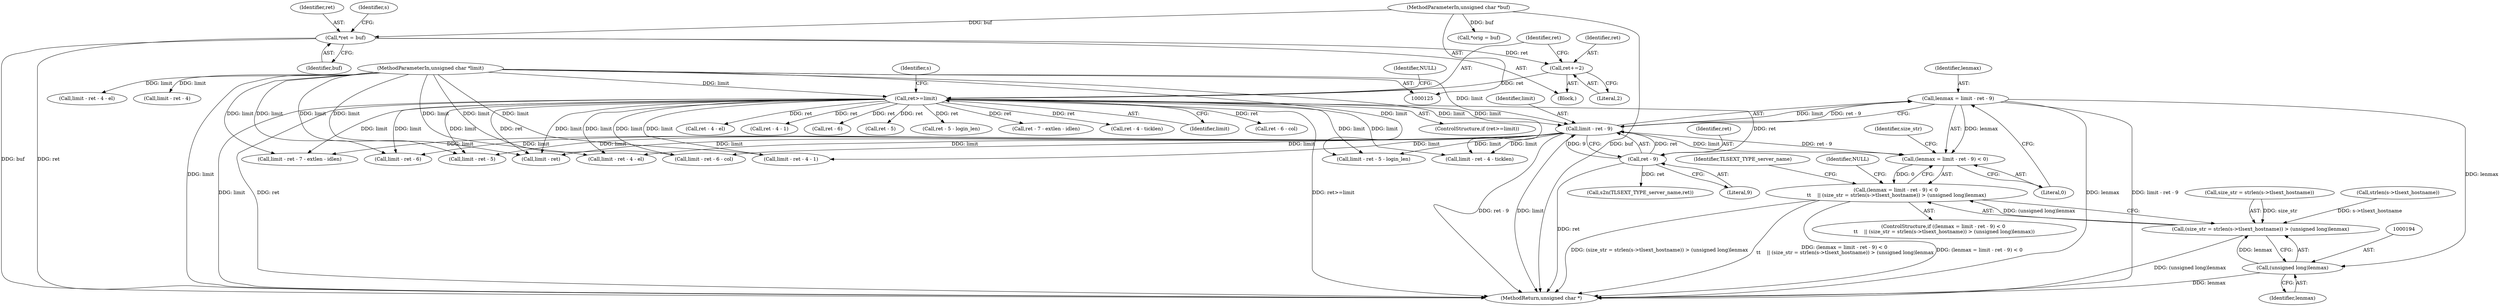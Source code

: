 digraph "0_openssl_2b0532f3984324ebe1236a63d15893792384328d@integer" {
"1000178" [label="(Call,lenmax = limit - ret - 9)"];
"1000180" [label="(Call,limit - ret - 9)"];
"1000161" [label="(Call,ret>=limit)"];
"1000157" [label="(Call,ret+=2)"];
"1000139" [label="(Call,*ret = buf)"];
"1000127" [label="(MethodParameterIn,unsigned char *buf)"];
"1000128" [label="(MethodParameterIn,unsigned char *limit)"];
"1000182" [label="(Call,ret - 9)"];
"1000177" [label="(Call,(lenmax = limit - ret - 9) < 0)"];
"1000176" [label="(Call,(lenmax = limit - ret - 9) < 0 \n\t\t    || (size_str = strlen(s->tlsext_hostname)) > (unsigned long)lenmax)"];
"1000193" [label="(Call,(unsigned long)lenmax)"];
"1000186" [label="(Call,(size_str = strlen(s->tlsext_hostname)) > (unsigned long)lenmax)"];
"1000128" [label="(MethodParameterIn,unsigned char *limit)"];
"1000135" [label="(Call,*orig = buf)"];
"1001003" [label="(Call,limit - ret - 4 - el)"];
"1000189" [label="(Call,strlen(s->tlsext_hostname))"];
"1000973" [label="(Call,limit - ret - 4)"];
"1000195" [label="(Identifier,lenmax)"];
"1000254" [label="(Call,ret - 4 - el)"];
"1000924" [label="(Call,ret - 4 - 1)"];
"1000443" [label="(Call,ret - 6)"];
"1000185" [label="(Literal,0)"];
"1000369" [label="(Call,ret - 5)"];
"1000193" [label="(Call,(unsigned long)lenmax)"];
"1000321" [label="(Call,ret - 5 - login_len)"];
"1000835" [label="(Call,ret - 7 - extlen - idlen)"];
"1000615" [label="(Call,ret - 4 - ticklen)"];
"1000182" [label="(Call,ret - 9)"];
"1000176" [label="(Call,(lenmax = limit - ret - 9) < 0 \n\t\t    || (size_str = strlen(s->tlsext_hostname)) > (unsigned long)lenmax)"];
"1000163" [label="(Identifier,limit)"];
"1000175" [label="(ControlStructure,if ((lenmax = limit - ret - 9) < 0 \n\t\t    || (size_str = strlen(s->tlsext_hostname)) > (unsigned long)lenmax))"];
"1000441" [label="(Call,limit - ret - 6)"];
"1000169" [label="(Identifier,s)"];
"1000714" [label="(Call,ret - 6 - col)"];
"1000179" [label="(Identifier,lenmax)"];
"1000367" [label="(Call,limit - ret - 5)"];
"1000139" [label="(Call,*ret = buf)"];
"1000159" [label="(Literal,2)"];
"1000140" [label="(Identifier,ret)"];
"1000654" [label="(Call,limit - ret)"];
"1000252" [label="(Call,limit - ret - 4 - el)"];
"1000162" [label="(Identifier,ret)"];
"1000178" [label="(Call,lenmax = limit - ret - 9)"];
"1000187" [label="(Call,size_str = strlen(s->tlsext_hostname))"];
"1000180" [label="(Call,limit - ret - 9)"];
"1000181" [label="(Identifier,limit)"];
"1000161" [label="(Call,ret>=limit)"];
"1000712" [label="(Call,limit - ret - 6 - col)"];
"1000186" [label="(Call,(size_str = strlen(s->tlsext_hostname)) > (unsigned long)lenmax)"];
"1000177" [label="(Call,(lenmax = limit - ret - 9) < 0)"];
"1000922" [label="(Call,limit - ret - 4 - 1)"];
"1001118" [label="(MethodReturn,unsigned char *)"];
"1000160" [label="(ControlStructure,if (ret>=limit))"];
"1000127" [label="(MethodParameterIn,unsigned char *buf)"];
"1000165" [label="(Identifier,NULL)"];
"1000199" [label="(Identifier,TLSEXT_TYPE_server_name)"];
"1000146" [label="(Identifier,s)"];
"1000319" [label="(Call,limit - ret - 5 - login_len)"];
"1000141" [label="(Identifier,buf)"];
"1000198" [label="(Call,s2n(TLSEXT_TYPE_server_name,ret))"];
"1000613" [label="(Call,limit - ret - 4 - ticklen)"];
"1000158" [label="(Identifier,ret)"];
"1000184" [label="(Literal,9)"];
"1000833" [label="(Call,limit - ret - 7 - extlen - idlen)"];
"1000129" [label="(Block,)"];
"1000183" [label="(Identifier,ret)"];
"1000157" [label="(Call,ret+=2)"];
"1000188" [label="(Identifier,size_str)"];
"1000197" [label="(Identifier,NULL)"];
"1000178" -> "1000177"  [label="AST: "];
"1000178" -> "1000180"  [label="CFG: "];
"1000179" -> "1000178"  [label="AST: "];
"1000180" -> "1000178"  [label="AST: "];
"1000185" -> "1000178"  [label="CFG: "];
"1000178" -> "1001118"  [label="DDG: lenmax"];
"1000178" -> "1001118"  [label="DDG: limit - ret - 9"];
"1000178" -> "1000177"  [label="DDG: lenmax"];
"1000180" -> "1000178"  [label="DDG: limit"];
"1000180" -> "1000178"  [label="DDG: ret - 9"];
"1000178" -> "1000193"  [label="DDG: lenmax"];
"1000180" -> "1000182"  [label="CFG: "];
"1000181" -> "1000180"  [label="AST: "];
"1000182" -> "1000180"  [label="AST: "];
"1000180" -> "1001118"  [label="DDG: ret - 9"];
"1000180" -> "1001118"  [label="DDG: limit"];
"1000180" -> "1000177"  [label="DDG: limit"];
"1000180" -> "1000177"  [label="DDG: ret - 9"];
"1000161" -> "1000180"  [label="DDG: limit"];
"1000128" -> "1000180"  [label="DDG: limit"];
"1000182" -> "1000180"  [label="DDG: ret"];
"1000182" -> "1000180"  [label="DDG: 9"];
"1000180" -> "1000252"  [label="DDG: limit"];
"1000180" -> "1000319"  [label="DDG: limit"];
"1000180" -> "1000367"  [label="DDG: limit"];
"1000180" -> "1000441"  [label="DDG: limit"];
"1000180" -> "1000613"  [label="DDG: limit"];
"1000180" -> "1000654"  [label="DDG: limit"];
"1000180" -> "1000712"  [label="DDG: limit"];
"1000180" -> "1000833"  [label="DDG: limit"];
"1000180" -> "1000922"  [label="DDG: limit"];
"1000161" -> "1000160"  [label="AST: "];
"1000161" -> "1000163"  [label="CFG: "];
"1000162" -> "1000161"  [label="AST: "];
"1000163" -> "1000161"  [label="AST: "];
"1000165" -> "1000161"  [label="CFG: "];
"1000169" -> "1000161"  [label="CFG: "];
"1000161" -> "1001118"  [label="DDG: limit"];
"1000161" -> "1001118"  [label="DDG: ret"];
"1000161" -> "1001118"  [label="DDG: ret>=limit"];
"1000157" -> "1000161"  [label="DDG: ret"];
"1000128" -> "1000161"  [label="DDG: limit"];
"1000161" -> "1000182"  [label="DDG: ret"];
"1000161" -> "1000252"  [label="DDG: limit"];
"1000161" -> "1000254"  [label="DDG: ret"];
"1000161" -> "1000319"  [label="DDG: limit"];
"1000161" -> "1000321"  [label="DDG: ret"];
"1000161" -> "1000367"  [label="DDG: limit"];
"1000161" -> "1000369"  [label="DDG: ret"];
"1000161" -> "1000441"  [label="DDG: limit"];
"1000161" -> "1000443"  [label="DDG: ret"];
"1000161" -> "1000613"  [label="DDG: limit"];
"1000161" -> "1000615"  [label="DDG: ret"];
"1000161" -> "1000654"  [label="DDG: limit"];
"1000161" -> "1000654"  [label="DDG: ret"];
"1000161" -> "1000712"  [label="DDG: limit"];
"1000161" -> "1000714"  [label="DDG: ret"];
"1000161" -> "1000833"  [label="DDG: limit"];
"1000161" -> "1000835"  [label="DDG: ret"];
"1000161" -> "1000922"  [label="DDG: limit"];
"1000161" -> "1000924"  [label="DDG: ret"];
"1000157" -> "1000129"  [label="AST: "];
"1000157" -> "1000159"  [label="CFG: "];
"1000158" -> "1000157"  [label="AST: "];
"1000159" -> "1000157"  [label="AST: "];
"1000162" -> "1000157"  [label="CFG: "];
"1000139" -> "1000157"  [label="DDG: ret"];
"1000139" -> "1000129"  [label="AST: "];
"1000139" -> "1000141"  [label="CFG: "];
"1000140" -> "1000139"  [label="AST: "];
"1000141" -> "1000139"  [label="AST: "];
"1000146" -> "1000139"  [label="CFG: "];
"1000139" -> "1001118"  [label="DDG: buf"];
"1000139" -> "1001118"  [label="DDG: ret"];
"1000127" -> "1000139"  [label="DDG: buf"];
"1000127" -> "1000125"  [label="AST: "];
"1000127" -> "1001118"  [label="DDG: buf"];
"1000127" -> "1000135"  [label="DDG: buf"];
"1000128" -> "1000125"  [label="AST: "];
"1000128" -> "1001118"  [label="DDG: limit"];
"1000128" -> "1000252"  [label="DDG: limit"];
"1000128" -> "1000319"  [label="DDG: limit"];
"1000128" -> "1000367"  [label="DDG: limit"];
"1000128" -> "1000441"  [label="DDG: limit"];
"1000128" -> "1000613"  [label="DDG: limit"];
"1000128" -> "1000654"  [label="DDG: limit"];
"1000128" -> "1000712"  [label="DDG: limit"];
"1000128" -> "1000833"  [label="DDG: limit"];
"1000128" -> "1000922"  [label="DDG: limit"];
"1000128" -> "1000973"  [label="DDG: limit"];
"1000128" -> "1001003"  [label="DDG: limit"];
"1000182" -> "1000184"  [label="CFG: "];
"1000183" -> "1000182"  [label="AST: "];
"1000184" -> "1000182"  [label="AST: "];
"1000182" -> "1001118"  [label="DDG: ret"];
"1000182" -> "1000198"  [label="DDG: ret"];
"1000177" -> "1000176"  [label="AST: "];
"1000177" -> "1000185"  [label="CFG: "];
"1000185" -> "1000177"  [label="AST: "];
"1000188" -> "1000177"  [label="CFG: "];
"1000176" -> "1000177"  [label="CFG: "];
"1000177" -> "1000176"  [label="DDG: 0"];
"1000176" -> "1000175"  [label="AST: "];
"1000176" -> "1000186"  [label="CFG: "];
"1000186" -> "1000176"  [label="AST: "];
"1000197" -> "1000176"  [label="CFG: "];
"1000199" -> "1000176"  [label="CFG: "];
"1000176" -> "1001118"  [label="DDG: (size_str = strlen(s->tlsext_hostname)) > (unsigned long)lenmax"];
"1000176" -> "1001118"  [label="DDG: (lenmax = limit - ret - 9) < 0 \n\t\t    || (size_str = strlen(s->tlsext_hostname)) > (unsigned long)lenmax"];
"1000176" -> "1001118"  [label="DDG: (lenmax = limit - ret - 9) < 0"];
"1000186" -> "1000176"  [label="DDG: (unsigned long)lenmax"];
"1000193" -> "1000186"  [label="AST: "];
"1000193" -> "1000195"  [label="CFG: "];
"1000194" -> "1000193"  [label="AST: "];
"1000195" -> "1000193"  [label="AST: "];
"1000186" -> "1000193"  [label="CFG: "];
"1000193" -> "1001118"  [label="DDG: lenmax"];
"1000193" -> "1000186"  [label="DDG: lenmax"];
"1000187" -> "1000186"  [label="AST: "];
"1000186" -> "1001118"  [label="DDG: (unsigned long)lenmax"];
"1000187" -> "1000186"  [label="DDG: size_str"];
"1000189" -> "1000186"  [label="DDG: s->tlsext_hostname"];
}
